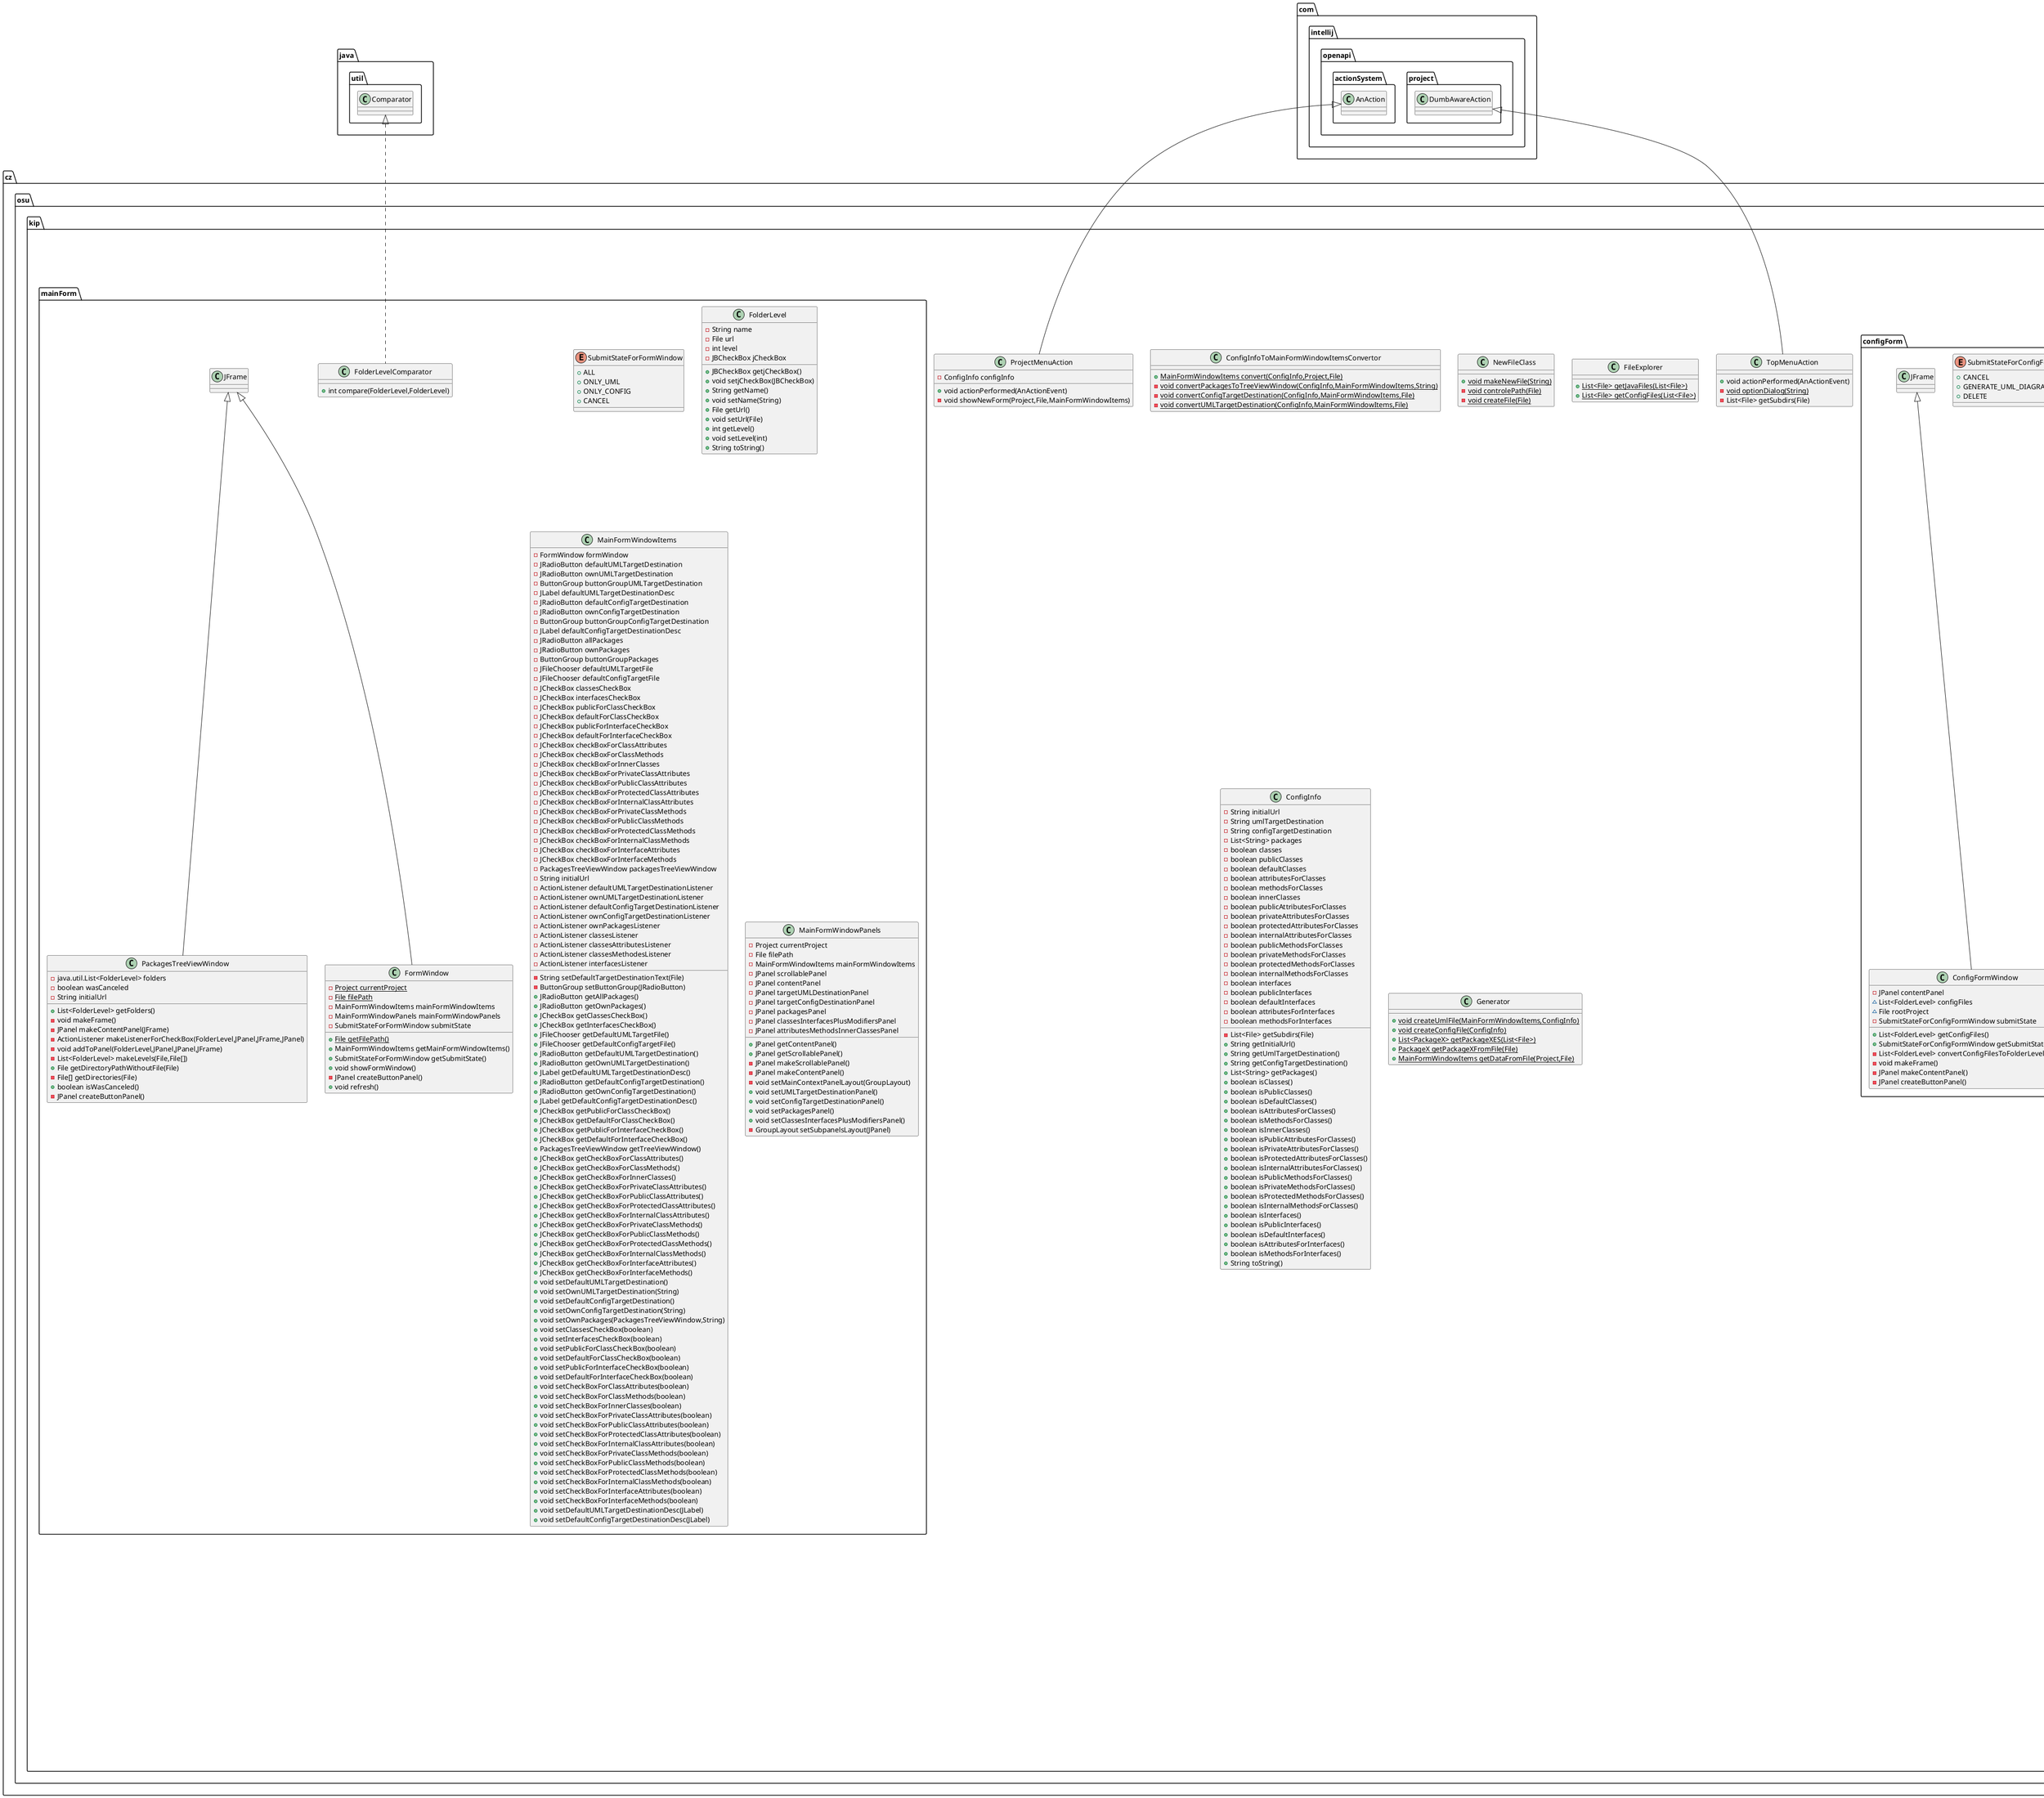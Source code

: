 @startuml
class cz.osu.kip.ConfigInfoToMainFormWindowItemsConvertor {
+ {static} MainFormWindowItems convert(ConfigInfo,Project,File)
- {static} void convertPackagesToTreeViewWindow(ConfigInfo,MainFormWindowItems,String)
- {static} void convertConfigTargetDestination(ConfigInfo,MainFormWindowItems,File)
- {static} void convertUMLTargetDestination(ConfigInfo,MainFormWindowItems,File)
}
class cz.osu.kip.umlGeneration.ClassX {
- String name
- String type
- boolean isPublic
- boolean extendStatus
- String extendedClass
- boolean implementStatus
- List<String> implementedInterface
- List<AttributeX> attributeXES
- List<MethodX> methodXES
- List<ClassX> innerClassesX
+ void addInnerClassesX(List<ClassX>)
+ List<ClassX> getInnerClassesX()
+ boolean isPublic()
+ String getName()
+ String getType()
+ boolean isExtendStatus()
+ String getExtendedClass()
+ boolean isImplementStatus()
+ List<String> getImplementedInterface()
+ List<AttributeX> getAttributes()
+ List<MethodX> getMethods()
+ String convertToUmlFormatAssociations()
+ String convertToUmlFormatNestedClassesXAssociations()
}
class cz.osu.kip.NewFileClass {
+ {static} void makeNewFile(String)
- {static} void controlePath(File)
- {static} void createFile(File)
}
enum cz.osu.kip.configForm.SubmitStateForConfigFormWindow {
+  CANCEL
+  GENERATE_UML_DIAGRAM
+  DELETE
}
class cz.osu.kip.FileExplorer {
+ {static} List<File> getJavaFiles(List<File>)
+ {static} List<File> getConfigFiles(List<File>)
}
enum cz.osu.kip.mainForm.SubmitStateForFormWindow {
+  ALL
+  ONLY_UML
+  ONLY_CONFIG
+  CANCEL
}
class cz.osu.kip.umlGeneration.MethodX {
- String status
- String returningType
- String name
- List<InputParameterX> inputParameterXES
- boolean staticStatus
+ String getStatus()
+ String getReturningType()
+ String getName()
+ List<InputParameterX> getInputParameters()
+ boolean isStaticStatus()
}
class cz.osu.kip.mainForm.FolderLevel {
- String name
- File url
- int level
- JBCheckBox jCheckBox
+ JBCheckBox getjCheckBox()
+ void setjCheckBox(JBCheckBox)
+ String getName()
+ void setName(String)
+ File getUrl()
+ void setUrl(File)
+ int getLevel()
+ void setLevel(int)
+ String toString()
}
class cz.osu.kip.mainForm.FolderLevelComparator {
+ int compare(FolderLevel,FolderLevel)
}
class cz.osu.kip.umlGeneration.UmlFilter {
- {static} ConfigInfo configInfo
+ {static} ConfigInfo getConfigInfo()
+ {static} String getTextByConfigInfo(ConfigInfo,PackageX)
- {static} String convertClassToUml(ClassX)
- {static} void convertAttributesForClassX(ClassX,StringBuilder)
- {static} void convertMethodsForClassX(ClassX,StringBuilder)
- {static} void printMethodInfoToUml(StringBuilder,MethodX)
}
class cz.osu.kip.mainForm.PackagesTreeViewWindow {
- java.util.List<FolderLevel> folders
- boolean wasCanceled
- String initialUrl
+ List<FolderLevel> getFolders()
- void makeFrame()
- JPanel makeContentPanel(JFrame)
- ActionListener makeListenerForCheckBox(FolderLevel,JPanel,JFrame,JPanel)
- void addToPanel(FolderLevel,JPanel,JPanel,JFrame)
- List<FolderLevel> makeLevels(File,File[])
+ File getDirectoryPathWithoutFile(File)
- File[] getDirectories(File)
+ boolean isWasCanceled()
- JPanel createButtonPanel()
}
class cz.osu.kip.umlGeneration.AttributeX {
- String status
- String type
- String name
- boolean staticStatus
+ String getStatus()
+ String getType()
+ String getName()
+ boolean isStatic()
}
class cz.osu.kip.mainForm.FormWindow {
- {static} Project currentProject
- {static} File filePath
- MainFormWindowItems mainFormWindowItems
- MainFormWindowPanels mainFormWindowPanels
- SubmitStateForFormWindow submitState
+ {static} File getFilePath()
+ MainFormWindowItems getMainFormWindowItems()
+ SubmitStateForFormWindow getSubmitState()
+ void showFormWindow()
- JPanel createButtonPanel()
+ void refresh()
}
class cz.osu.kip.TopMenuAction {
+ void actionPerformed(AnActionEvent)
- {static} void optionDialog(String)
- List<File> getSubdirs(File)
}
class cz.osu.kip.umlGeneration.PackageX {
- String name
- List<ClassX> classXES
+ String getName()
+ List<ClassX> getClassXES()
+ void addClassX(ClassX)
}
class cz.osu.kip.mainForm.MainFormWindowItems {
- FormWindow formWindow
- JRadioButton defaultUMLTargetDestination
- JRadioButton ownUMLTargetDestination
- ButtonGroup buttonGroupUMLTargetDestination
- JLabel defaultUMLTargetDestinationDesc
- JRadioButton defaultConfigTargetDestination
- JRadioButton ownConfigTargetDestination
- ButtonGroup buttonGroupConfigTargetDestination
- JLabel defaultConfigTargetDestinationDesc
- JRadioButton allPackages
- JRadioButton ownPackages
- ButtonGroup buttonGroupPackages
- JFileChooser defaultUMLTargetFile
- JFileChooser defaultConfigTargetFile
- JCheckBox classesCheckBox
- JCheckBox interfacesCheckBox
- JCheckBox publicForClassCheckBox
- JCheckBox defaultForClassCheckBox
- JCheckBox publicForInterfaceCheckBox
- JCheckBox defaultForInterfaceCheckBox
- JCheckBox checkBoxForClassAttributes
- JCheckBox checkBoxForClassMethods
- JCheckBox checkBoxForInnerClasses
- JCheckBox checkBoxForPrivateClassAttributes
- JCheckBox checkBoxForPublicClassAttributes
- JCheckBox checkBoxForProtectedClassAttributes
- JCheckBox checkBoxForInternalClassAttributes
- JCheckBox checkBoxForPrivateClassMethods
- JCheckBox checkBoxForPublicClassMethods
- JCheckBox checkBoxForProtectedClassMethods
- JCheckBox checkBoxForInternalClassMethods
- JCheckBox checkBoxForInterfaceAttributes
- JCheckBox checkBoxForInterfaceMethods
- PackagesTreeViewWindow packagesTreeViewWindow
- String initialUrl
- ActionListener defaultUMLTargetDestinationListener
- ActionListener ownUMLTargetDestinationListener
- ActionListener defaultConfigTargetDestinationListener
- ActionListener ownConfigTargetDestinationListener
- ActionListener ownPackagesListener
- ActionListener classesListener
- ActionListener classesAttributesListener
- ActionListener classesMethodesListener
- ActionListener interfacesListener
- String setDefaultTargetDestinationText(File)
- ButtonGroup setButtonGroup(JRadioButton)
+ JRadioButton getAllPackages()
+ JRadioButton getOwnPackages()
+ JCheckBox getClassesCheckBox()
+ JCheckBox getInterfacesCheckBox()
+ JFileChooser getDefaultUMLTargetFile()
+ JFileChooser getDefaultConfigTargetFile()
+ JRadioButton getDefaultUMLTargetDestination()
+ JRadioButton getOwnUMLTargetDestination()
+ JLabel getDefaultUMLTargetDestinationDesc()
+ JRadioButton getDefaultConfigTargetDestination()
+ JRadioButton getOwnConfigTargetDestination()
+ JLabel getDefaultConfigTargetDestinationDesc()
+ JCheckBox getPublicForClassCheckBox()
+ JCheckBox getDefaultForClassCheckBox()
+ JCheckBox getPublicForInterfaceCheckBox()
+ JCheckBox getDefaultForInterfaceCheckBox()
+ PackagesTreeViewWindow getTreeViewWindow()
+ JCheckBox getCheckBoxForClassAttributes()
+ JCheckBox getCheckBoxForClassMethods()
+ JCheckBox getCheckBoxForInnerClasses()
+ JCheckBox getCheckBoxForPrivateClassAttributes()
+ JCheckBox getCheckBoxForPublicClassAttributes()
+ JCheckBox getCheckBoxForProtectedClassAttributes()
+ JCheckBox getCheckBoxForInternalClassAttributes()
+ JCheckBox getCheckBoxForPrivateClassMethods()
+ JCheckBox getCheckBoxForPublicClassMethods()
+ JCheckBox getCheckBoxForProtectedClassMethods()
+ JCheckBox getCheckBoxForInternalClassMethods()
+ JCheckBox getCheckBoxForInterfaceAttributes()
+ JCheckBox getCheckBoxForInterfaceMethods()
+ void setDefaultUMLTargetDestination()
+ void setOwnUMLTargetDestination(String)
+ void setDefaultConfigTargetDestination()
+ void setOwnConfigTargetDestination(String)
+ void setOwnPackages(PackagesTreeViewWindow,String)
+ void setClassesCheckBox(boolean)
+ void setInterfacesCheckBox(boolean)
+ void setPublicForClassCheckBox(boolean)
+ void setDefaultForClassCheckBox(boolean)
+ void setPublicForInterfaceCheckBox(boolean)
+ void setDefaultForInterfaceCheckBox(boolean)
+ void setCheckBoxForClassAttributes(boolean)
+ void setCheckBoxForClassMethods(boolean)
+ void setCheckBoxForInnerClasses(boolean)
+ void setCheckBoxForPrivateClassAttributes(boolean)
+ void setCheckBoxForPublicClassAttributes(boolean)
+ void setCheckBoxForProtectedClassAttributes(boolean)
+ void setCheckBoxForInternalClassAttributes(boolean)
+ void setCheckBoxForPrivateClassMethods(boolean)
+ void setCheckBoxForPublicClassMethods(boolean)
+ void setCheckBoxForProtectedClassMethods(boolean)
+ void setCheckBoxForInternalClassMethods(boolean)
+ void setCheckBoxForInterfaceAttributes(boolean)
+ void setCheckBoxForInterfaceMethods(boolean)
+ void setDefaultUMLTargetDestinationDesc(JLabel)
+ void setDefaultConfigTargetDestinationDesc(JLabel)
}
class cz.osu.kip.configForm.ConfigFormWindow {
- JPanel contentPanel
~ List<FolderLevel> configFiles
~ File rootProject
- SubmitStateForConfigFormWindow submitState
+ List<FolderLevel> getConfigFiles()
+ SubmitStateForConfigFormWindow getSubmitState()
- List<FolderLevel> convertConfigFilesToFolderLevels(List<File>)
- void makeFrame()
- JPanel makeContentPanel()
- JPanel createButtonPanel()
}
class cz.osu.kip.ProjectMenuAction {
- ConfigInfo configInfo
+ void actionPerformed(AnActionEvent)
- void showNewForm(Project,File,MainFormWindowItems)
}
class cz.osu.kip.umlGeneration.FileController {
+ {static} List<String> loadFileToLines(String)
+ {static} void saveToFile(String,String)
}
class cz.osu.kip.umlGeneration.InputParameterX {
- String type
- String name
+ String getType()
+ String getName()
+ String convertToUmlFormat()
}
class cz.osu.kip.umlGeneration.DividingToClassUtil {
+ {static} PackageX divideFromLines(List<String>)
- {static} ClassX getOneClass(List<String>,int)
- {static} boolean stringIsNotInComment(String,String)
- {static} int getCountOfFoundStringInStringNotInQuotation(String,String)
- {static} ClassX addClassX(List<String>)
- {static} boolean getIfClassIsPublic(String)
- {static} AttributeX getAttributeFromLine(String)
- {static} String getAttributeName(String)
- {static} String getAttributeType(String)
- {static} String getClassType(String)
- {static} List<String> getImplementedInterface(String)
- {static} String getExtendedClass(String)
- {static} String getNameOfClass(String)
- {static} MethodX getMethodsFromList(String)
- {static} List<InputParameterX> getInputParameters(String)
- {static} String getNameOfMethod(String)
- {static} String getReturningType(String)
- {static} String getStatus(String)
}
class cz.osu.kip.ConfigInfo {
- String initialUrl
- String umlTargetDestination
- String configTargetDestination
- List<String> packages
- boolean classes
- boolean publicClasses
- boolean defaultClasses
- boolean attributesForClasses
- boolean methodsForClasses
- boolean innerClasses
- boolean publicAttributesForClasses
- boolean privateAttributesForClasses
- boolean protectedAttributesForClasses
- boolean internalAttributesForClasses
- boolean publicMethodsForClasses
- boolean privateMethodsForClasses
- boolean protectedMethodsForClasses
- boolean internalMethodsForClasses
- boolean interfaces
- boolean publicInterfaces
- boolean defaultInterfaces
- boolean attributesForInterfaces
- boolean methodsForInterfaces
- List<File> getSubdirs(File)
+ String getInitialUrl()
+ String getUmlTargetDestination()
+ String getConfigTargetDestination()
+ List<String> getPackages()
+ boolean isClasses()
+ boolean isPublicClasses()
+ boolean isDefaultClasses()
+ boolean isAttributesForClasses()
+ boolean isMethodsForClasses()
+ boolean isInnerClasses()
+ boolean isPublicAttributesForClasses()
+ boolean isPrivateAttributesForClasses()
+ boolean isProtectedAttributesForClasses()
+ boolean isInternalAttributesForClasses()
+ boolean isPublicMethodsForClasses()
+ boolean isPrivateMethodsForClasses()
+ boolean isProtectedMethodsForClasses()
+ boolean isInternalMethodsForClasses()
+ boolean isInterfaces()
+ boolean isPublicInterfaces()
+ boolean isDefaultInterfaces()
+ boolean isAttributesForInterfaces()
+ boolean isMethodsForInterfaces()
+ String toString()
}
class cz.osu.kip.mainForm.MainFormWindowPanels {
- Project currentProject
- File filePath
- MainFormWindowItems mainFormWindowItems
- JPanel scrollablePanel
- JPanel contentPanel
- JPanel targetUMLDestinationPanel
- JPanel targetConfigDestinationPanel
- JPanel packagesPanel
- JPanel classesInterfacesPlusModifiersPanel
- JPanel attributesMethodsInnerClassesPanel
+ JPanel getContentPanel()
+ JPanel getScrollablePanel()
- JPanel makeScrollablePanel()
- JPanel makeContentPanel()
- void setMainContextPanelLayout(GroupLayout)
+ void setUMLTargetDestinationPanel()
+ void setConfigTargetDestinationPanel()
+ void setPackagesPanel()
+ void setClassesInterfacesPlusModifiersPanel()
- GroupLayout setSubpanelsLayout(JPanel)
}
class cz.osu.kip.Generator {
+ {static} void createUmlFile(MainFormWindowItems,ConfigInfo)
+ {static} void createConfigFile(ConfigInfo)
+ {static} List<PackageX> getPackageXES(List<File>)
+ {static} PackageX getPackageXFromFile(File)
+ {static} MainFormWindowItems getDataFromFile(Project,File)
}


java.util.Comparator <|.. cz.osu.kip.mainForm.FolderLevelComparator
cz.osu.kip.mainForm.JFrame <|-- cz.osu.kip.mainForm.PackagesTreeViewWindow
cz.osu.kip.mainForm.JFrame <|-- cz.osu.kip.mainForm.FormWindow
com.intellij.openapi.project.DumbAwareAction <|-- cz.osu.kip.TopMenuAction
cz.osu.kip.configForm.JFrame <|-- cz.osu.kip.configForm.ConfigFormWindow
com.intellij.openapi.actionSystem.AnAction <|-- cz.osu.kip.ProjectMenuAction
@enduml